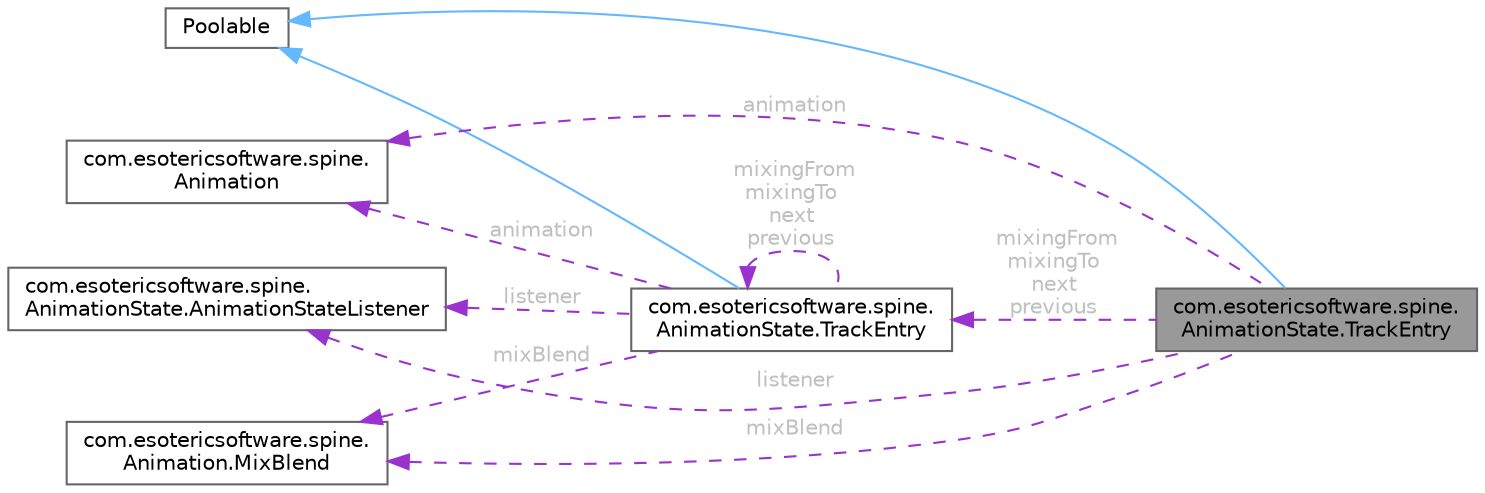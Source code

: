 digraph "com.esotericsoftware.spine.AnimationState.TrackEntry"
{
 // LATEX_PDF_SIZE
  bgcolor="transparent";
  edge [fontname=Helvetica,fontsize=10,labelfontname=Helvetica,labelfontsize=10];
  node [fontname=Helvetica,fontsize=10,shape=box,height=0.2,width=0.4];
  rankdir="LR";
  Node1 [id="Node000001",label="com.esotericsoftware.spine.\lAnimationState.TrackEntry",height=0.2,width=0.4,color="gray40", fillcolor="grey60", style="filled", fontcolor="black",tooltip=" "];
  Node2 -> Node1 [id="edge11_Node000001_Node000002",dir="back",color="steelblue1",style="solid",tooltip=" "];
  Node2 [id="Node000002",label="Poolable",height=0.2,width=0.4,color="gray40", fillcolor="white", style="filled",tooltip=" "];
  Node3 -> Node1 [id="edge12_Node000001_Node000003",dir="back",color="darkorchid3",style="dashed",tooltip=" ",label=" animation",fontcolor="grey" ];
  Node3 [id="Node000003",label="com.esotericsoftware.spine.\lAnimation",height=0.2,width=0.4,color="gray40", fillcolor="white", style="filled",URL="$classcom_1_1esotericsoftware_1_1spine_1_1_animation.html",tooltip=" "];
  Node4 -> Node1 [id="edge13_Node000001_Node000004",dir="back",color="darkorchid3",style="dashed",tooltip=" ",label=" mixingFrom\nmixingTo\nnext\nprevious",fontcolor="grey" ];
  Node4 [id="Node000004",label="com.esotericsoftware.spine.\lAnimationState.TrackEntry",height=0.2,width=0.4,color="gray40", fillcolor="white", style="filled",URL="$classcom_1_1esotericsoftware_1_1spine_1_1_animation_state_1_1_track_entry.html",tooltip=" "];
  Node2 -> Node4 [id="edge14_Node000004_Node000002",dir="back",color="steelblue1",style="solid",tooltip=" "];
  Node3 -> Node4 [id="edge15_Node000004_Node000003",dir="back",color="darkorchid3",style="dashed",tooltip=" ",label=" animation",fontcolor="grey" ];
  Node4 -> Node4 [id="edge16_Node000004_Node000004",dir="back",color="darkorchid3",style="dashed",tooltip=" ",label=" mixingFrom\nmixingTo\nnext\nprevious",fontcolor="grey" ];
  Node5 -> Node4 [id="edge17_Node000004_Node000005",dir="back",color="darkorchid3",style="dashed",tooltip=" ",label=" listener",fontcolor="grey" ];
  Node5 [id="Node000005",label="com.esotericsoftware.spine.\lAnimationState.AnimationStateListener",height=0.2,width=0.4,color="gray40", fillcolor="white", style="filled",URL="$interfacecom_1_1esotericsoftware_1_1spine_1_1_animation_state_1_1_animation_state_listener.html",tooltip=" "];
  Node6 -> Node4 [id="edge18_Node000004_Node000006",dir="back",color="darkorchid3",style="dashed",tooltip=" ",label=" mixBlend",fontcolor="grey" ];
  Node6 [id="Node000006",label="com.esotericsoftware.spine.\lAnimation.MixBlend",height=0.2,width=0.4,color="gray40", fillcolor="white", style="filled",URL="$enumcom_1_1esotericsoftware_1_1spine_1_1_animation_1_1_mix_blend.html",tooltip=" "];
  Node5 -> Node1 [id="edge19_Node000001_Node000005",dir="back",color="darkorchid3",style="dashed",tooltip=" ",label=" listener",fontcolor="grey" ];
  Node6 -> Node1 [id="edge20_Node000001_Node000006",dir="back",color="darkorchid3",style="dashed",tooltip=" ",label=" mixBlend",fontcolor="grey" ];
}
